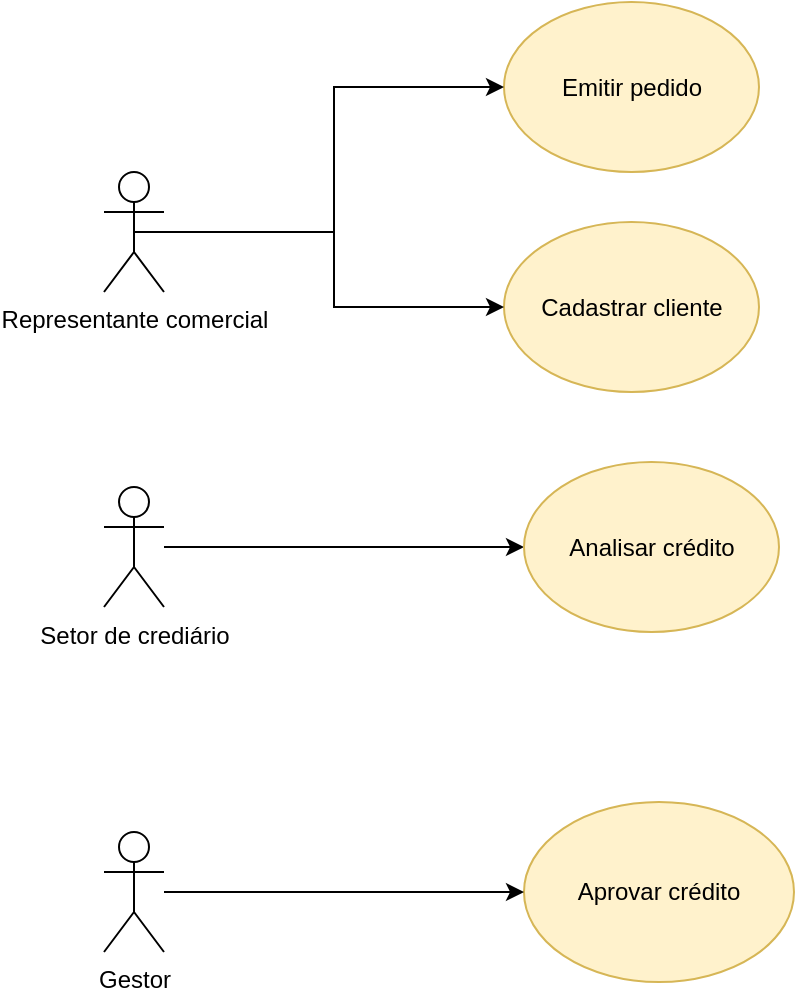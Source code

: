 <mxfile version="24.0.7" type="device">
  <diagram name="Página-1" id="SPKoAU8CvDJ4crAKklE5">
    <mxGraphModel dx="1106" dy="623" grid="1" gridSize="10" guides="1" tooltips="1" connect="1" arrows="1" fold="1" page="1" pageScale="1" pageWidth="827" pageHeight="1169" math="0" shadow="0">
      <root>
        <mxCell id="0" />
        <mxCell id="1" parent="0" />
        <mxCell id="YIwshWA2rxh4rhd0RB-E-73" style="edgeStyle=orthogonalEdgeStyle;rounded=0;orthogonalLoop=1;jettySize=auto;html=1;" edge="1" parent="1" source="YIwshWA2rxh4rhd0RB-E-1" target="YIwshWA2rxh4rhd0RB-E-5">
          <mxGeometry relative="1" as="geometry" />
        </mxCell>
        <mxCell id="YIwshWA2rxh4rhd0RB-E-1" value="Setor de crediário" style="shape=umlActor;verticalLabelPosition=bottom;verticalAlign=top;html=1;outlineConnect=0;" vertex="1" parent="1">
          <mxGeometry x="140" y="472.5" width="30" height="60" as="geometry" />
        </mxCell>
        <mxCell id="YIwshWA2rxh4rhd0RB-E-11" value="Cadastrar cliente" style="ellipse;whiteSpace=wrap;html=1;fillColor=#fff2cc;strokeColor=#d6b656;" vertex="1" parent="1">
          <mxGeometry x="340" y="340" width="127.5" height="85" as="geometry" />
        </mxCell>
        <mxCell id="YIwshWA2rxh4rhd0RB-E-12" value="Aprovar crédito" style="ellipse;whiteSpace=wrap;html=1;fillColor=#fff2cc;strokeColor=#d6b656;" vertex="1" parent="1">
          <mxGeometry x="350" y="630" width="135" height="90" as="geometry" />
        </mxCell>
        <mxCell id="YIwshWA2rxh4rhd0RB-E-13" value="Emitir pedido" style="ellipse;whiteSpace=wrap;html=1;fillColor=#fff2cc;strokeColor=#d6b656;" vertex="1" parent="1">
          <mxGeometry x="340" y="230" width="127.5" height="85" as="geometry" />
        </mxCell>
        <mxCell id="YIwshWA2rxh4rhd0RB-E-75" style="edgeStyle=orthogonalEdgeStyle;rounded=0;orthogonalLoop=1;jettySize=auto;html=1;" edge="1" parent="1" source="YIwshWA2rxh4rhd0RB-E-38" target="YIwshWA2rxh4rhd0RB-E-13">
          <mxGeometry relative="1" as="geometry" />
        </mxCell>
        <mxCell id="YIwshWA2rxh4rhd0RB-E-76" style="edgeStyle=orthogonalEdgeStyle;rounded=0;orthogonalLoop=1;jettySize=auto;html=1;exitX=0.5;exitY=0.5;exitDx=0;exitDy=0;exitPerimeter=0;" edge="1" parent="1" source="YIwshWA2rxh4rhd0RB-E-38" target="YIwshWA2rxh4rhd0RB-E-11">
          <mxGeometry relative="1" as="geometry" />
        </mxCell>
        <mxCell id="YIwshWA2rxh4rhd0RB-E-38" value="&lt;div&gt;Representante comercial&lt;/div&gt;" style="shape=umlActor;verticalLabelPosition=bottom;verticalAlign=top;html=1;outlineConnect=0;" vertex="1" parent="1">
          <mxGeometry x="140" y="315" width="30" height="60" as="geometry" />
        </mxCell>
        <mxCell id="YIwshWA2rxh4rhd0RB-E-5" value="Analisar crédito" style="ellipse;whiteSpace=wrap;html=1;fillColor=#fff2cc;strokeColor=#d6b656;" vertex="1" parent="1">
          <mxGeometry x="350" y="460" width="127.5" height="85" as="geometry" />
        </mxCell>
        <mxCell id="YIwshWA2rxh4rhd0RB-E-72" style="edgeStyle=orthogonalEdgeStyle;rounded=0;orthogonalLoop=1;jettySize=auto;html=1;" edge="1" parent="1" source="YIwshWA2rxh4rhd0RB-E-62" target="YIwshWA2rxh4rhd0RB-E-12">
          <mxGeometry relative="1" as="geometry" />
        </mxCell>
        <mxCell id="YIwshWA2rxh4rhd0RB-E-62" value="Gestor" style="shape=umlActor;verticalLabelPosition=bottom;verticalAlign=top;html=1;outlineConnect=0;" vertex="1" parent="1">
          <mxGeometry x="140" y="645" width="30" height="60" as="geometry" />
        </mxCell>
      </root>
    </mxGraphModel>
  </diagram>
</mxfile>
